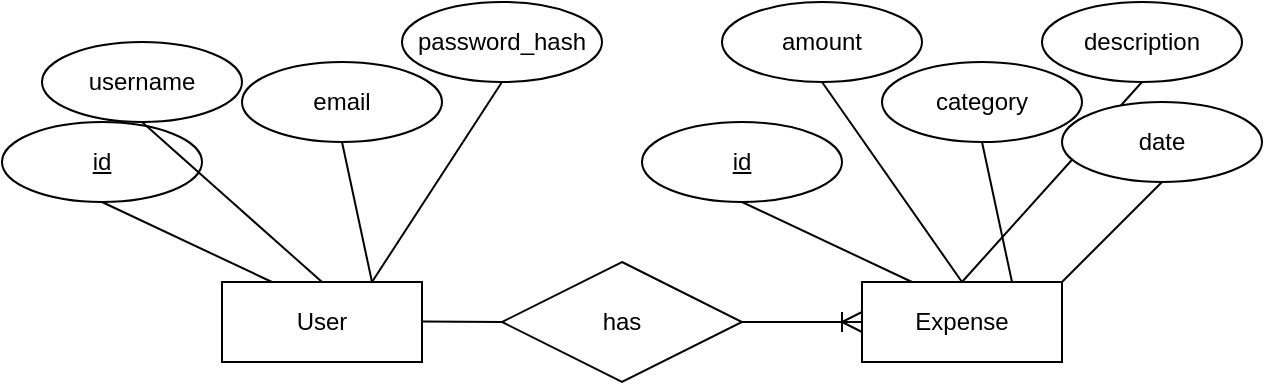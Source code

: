<mxfile version="26.2.13">
  <diagram id="R2lEEEUBdFMjLlhIrx00" name="Page-1">
    <mxGraphModel dx="481" dy="394" grid="1" gridSize="10" guides="1" tooltips="1" connect="1" arrows="1" fold="1" page="1" pageScale="1" pageWidth="850" pageHeight="1100" math="0" shadow="0" extFonts="Permanent Marker^https://fonts.googleapis.com/css?family=Permanent+Marker">
      <root>
        <mxCell id="0" />
        <mxCell id="1" parent="0" />
        <mxCell id="c4zMV3OpdQ1Y6UIjPcON-1" value="User" style="whiteSpace=wrap;html=1;align=center;" vertex="1" parent="1">
          <mxGeometry x="300" y="290" width="100" height="40" as="geometry" />
        </mxCell>
        <mxCell id="c4zMV3OpdQ1Y6UIjPcON-2" value="&lt;u&gt;id&lt;/u&gt;" style="ellipse;whiteSpace=wrap;html=1;align=center;" vertex="1" parent="1">
          <mxGeometry x="190" y="210" width="100" height="40" as="geometry" />
        </mxCell>
        <mxCell id="c4zMV3OpdQ1Y6UIjPcON-5" value="username" style="ellipse;whiteSpace=wrap;html=1;align=center;" vertex="1" parent="1">
          <mxGeometry x="210" y="170" width="100" height="40" as="geometry" />
        </mxCell>
        <mxCell id="c4zMV3OpdQ1Y6UIjPcON-7" value="" style="endArrow=none;html=1;rounded=0;fontSize=12;startSize=8;endSize=8;curved=1;exitX=0.5;exitY=1;exitDx=0;exitDy=0;entryX=0.25;entryY=0;entryDx=0;entryDy=0;" edge="1" parent="1" source="c4zMV3OpdQ1Y6UIjPcON-2" target="c4zMV3OpdQ1Y6UIjPcON-1">
          <mxGeometry relative="1" as="geometry">
            <mxPoint x="230" y="310" as="sourcePoint" />
            <mxPoint x="390" y="310" as="targetPoint" />
          </mxGeometry>
        </mxCell>
        <mxCell id="c4zMV3OpdQ1Y6UIjPcON-8" value="" style="endArrow=none;html=1;rounded=0;fontSize=12;startSize=8;endSize=8;curved=1;exitX=0.5;exitY=1;exitDx=0;exitDy=0;entryX=0.5;entryY=0;entryDx=0;entryDy=0;" edge="1" parent="1" source="c4zMV3OpdQ1Y6UIjPcON-5" target="c4zMV3OpdQ1Y6UIjPcON-1">
          <mxGeometry relative="1" as="geometry">
            <mxPoint x="320" y="270" as="sourcePoint" />
            <mxPoint x="335" y="300" as="targetPoint" />
          </mxGeometry>
        </mxCell>
        <mxCell id="c4zMV3OpdQ1Y6UIjPcON-9" value="email" style="ellipse;whiteSpace=wrap;html=1;align=center;" vertex="1" parent="1">
          <mxGeometry x="310" y="180" width="100" height="40" as="geometry" />
        </mxCell>
        <mxCell id="c4zMV3OpdQ1Y6UIjPcON-10" value="" style="endArrow=none;html=1;rounded=0;fontSize=12;startSize=8;endSize=8;curved=1;exitX=0.5;exitY=1;exitDx=0;exitDy=0;entryX=0.75;entryY=0;entryDx=0;entryDy=0;" edge="1" parent="1" source="c4zMV3OpdQ1Y6UIjPcON-9" target="c4zMV3OpdQ1Y6UIjPcON-1">
          <mxGeometry relative="1" as="geometry">
            <mxPoint x="330" y="280" as="sourcePoint" />
            <mxPoint x="360" y="300" as="targetPoint" />
          </mxGeometry>
        </mxCell>
        <mxCell id="c4zMV3OpdQ1Y6UIjPcON-11" value="password_hash" style="ellipse;whiteSpace=wrap;html=1;align=center;" vertex="1" parent="1">
          <mxGeometry x="390" y="150" width="100" height="40" as="geometry" />
        </mxCell>
        <mxCell id="c4zMV3OpdQ1Y6UIjPcON-12" value="" style="endArrow=none;html=1;rounded=0;fontSize=12;startSize=8;endSize=8;curved=1;exitX=0.5;exitY=1;exitDx=0;exitDy=0;entryX=0.75;entryY=0;entryDx=0;entryDy=0;" edge="1" parent="1" source="c4zMV3OpdQ1Y6UIjPcON-11" target="c4zMV3OpdQ1Y6UIjPcON-1">
          <mxGeometry relative="1" as="geometry">
            <mxPoint x="530" y="270" as="sourcePoint" />
            <mxPoint x="560" y="290" as="targetPoint" />
          </mxGeometry>
        </mxCell>
        <mxCell id="c4zMV3OpdQ1Y6UIjPcON-13" value="has" style="shape=rhombus;perimeter=rhombusPerimeter;whiteSpace=wrap;html=1;align=center;" vertex="1" parent="1">
          <mxGeometry x="440" y="280" width="120" height="60" as="geometry" />
        </mxCell>
        <mxCell id="c4zMV3OpdQ1Y6UIjPcON-15" value="" style="endArrow=none;html=1;rounded=0;fontSize=12;startSize=8;endSize=8;curved=1;entryX=0;entryY=0.5;entryDx=0;entryDy=0;" edge="1" parent="1" target="c4zMV3OpdQ1Y6UIjPcON-13">
          <mxGeometry relative="1" as="geometry">
            <mxPoint x="400" y="309.76" as="sourcePoint" />
            <mxPoint x="560" y="309.76" as="targetPoint" />
          </mxGeometry>
        </mxCell>
        <mxCell id="c4zMV3OpdQ1Y6UIjPcON-17" value="Expense" style="whiteSpace=wrap;html=1;align=center;" vertex="1" parent="1">
          <mxGeometry x="620" y="290" width="100" height="40" as="geometry" />
        </mxCell>
        <mxCell id="c4zMV3OpdQ1Y6UIjPcON-18" value="&lt;u&gt;id&lt;/u&gt;" style="ellipse;whiteSpace=wrap;html=1;align=center;" vertex="1" parent="1">
          <mxGeometry x="510" y="210" width="100" height="40" as="geometry" />
        </mxCell>
        <mxCell id="c4zMV3OpdQ1Y6UIjPcON-19" value="amount" style="ellipse;whiteSpace=wrap;html=1;align=center;" vertex="1" parent="1">
          <mxGeometry x="550" y="150" width="100" height="40" as="geometry" />
        </mxCell>
        <mxCell id="c4zMV3OpdQ1Y6UIjPcON-20" value="" style="endArrow=none;html=1;rounded=0;fontSize=12;startSize=8;endSize=8;curved=1;exitX=0.5;exitY=1;exitDx=0;exitDy=0;entryX=0.25;entryY=0;entryDx=0;entryDy=0;" edge="1" parent="1" source="c4zMV3OpdQ1Y6UIjPcON-18" target="c4zMV3OpdQ1Y6UIjPcON-17">
          <mxGeometry relative="1" as="geometry">
            <mxPoint x="550" y="310" as="sourcePoint" />
            <mxPoint x="710" y="310" as="targetPoint" />
          </mxGeometry>
        </mxCell>
        <mxCell id="c4zMV3OpdQ1Y6UIjPcON-21" value="" style="endArrow=none;html=1;rounded=0;fontSize=12;startSize=8;endSize=8;curved=1;exitX=0.5;exitY=1;exitDx=0;exitDy=0;entryX=0.5;entryY=0;entryDx=0;entryDy=0;" edge="1" parent="1" source="c4zMV3OpdQ1Y6UIjPcON-19" target="c4zMV3OpdQ1Y6UIjPcON-17">
          <mxGeometry relative="1" as="geometry">
            <mxPoint x="640" y="270" as="sourcePoint" />
            <mxPoint x="655" y="300" as="targetPoint" />
          </mxGeometry>
        </mxCell>
        <mxCell id="c4zMV3OpdQ1Y6UIjPcON-22" value="category" style="ellipse;whiteSpace=wrap;html=1;align=center;" vertex="1" parent="1">
          <mxGeometry x="630" y="180" width="100" height="40" as="geometry" />
        </mxCell>
        <mxCell id="c4zMV3OpdQ1Y6UIjPcON-23" value="" style="endArrow=none;html=1;rounded=0;fontSize=12;startSize=8;endSize=8;curved=1;exitX=0.5;exitY=1;exitDx=0;exitDy=0;entryX=0.75;entryY=0;entryDx=0;entryDy=0;" edge="1" parent="1" source="c4zMV3OpdQ1Y6UIjPcON-22" target="c4zMV3OpdQ1Y6UIjPcON-17">
          <mxGeometry relative="1" as="geometry">
            <mxPoint x="650" y="280" as="sourcePoint" />
            <mxPoint x="680" y="300" as="targetPoint" />
          </mxGeometry>
        </mxCell>
        <mxCell id="c4zMV3OpdQ1Y6UIjPcON-24" value="description" style="ellipse;whiteSpace=wrap;html=1;align=center;" vertex="1" parent="1">
          <mxGeometry x="710" y="150" width="100" height="40" as="geometry" />
        </mxCell>
        <mxCell id="c4zMV3OpdQ1Y6UIjPcON-25" value="" style="endArrow=none;html=1;rounded=0;fontSize=12;startSize=8;endSize=8;curved=1;exitX=0.5;exitY=1;exitDx=0;exitDy=0;entryX=0.5;entryY=0;entryDx=0;entryDy=0;" edge="1" parent="1" source="c4zMV3OpdQ1Y6UIjPcON-24" target="c4zMV3OpdQ1Y6UIjPcON-17">
          <mxGeometry relative="1" as="geometry">
            <mxPoint x="850" y="270" as="sourcePoint" />
            <mxPoint x="880" y="290" as="targetPoint" />
          </mxGeometry>
        </mxCell>
        <mxCell id="c4zMV3OpdQ1Y6UIjPcON-26" value="" style="edgeStyle=entityRelationEdgeStyle;fontSize=12;html=1;endArrow=ERoneToMany;rounded=0;startSize=8;endSize=8;curved=1;exitX=1;exitY=0.5;exitDx=0;exitDy=0;entryX=0;entryY=0.5;entryDx=0;entryDy=0;" edge="1" parent="1" source="c4zMV3OpdQ1Y6UIjPcON-13" target="c4zMV3OpdQ1Y6UIjPcON-17">
          <mxGeometry width="100" height="100" relative="1" as="geometry">
            <mxPoint x="640.0" y="400" as="sourcePoint" />
            <mxPoint x="590" y="320" as="targetPoint" />
          </mxGeometry>
        </mxCell>
        <mxCell id="c4zMV3OpdQ1Y6UIjPcON-27" value="date" style="ellipse;whiteSpace=wrap;html=1;align=center;" vertex="1" parent="1">
          <mxGeometry x="720" y="200" width="100" height="40" as="geometry" />
        </mxCell>
        <mxCell id="c4zMV3OpdQ1Y6UIjPcON-28" value="" style="endArrow=none;html=1;rounded=0;fontSize=12;startSize=8;endSize=8;curved=1;exitX=0.5;exitY=1;exitDx=0;exitDy=0;entryX=1;entryY=0;entryDx=0;entryDy=0;" edge="1" parent="1" source="c4zMV3OpdQ1Y6UIjPcON-27" target="c4zMV3OpdQ1Y6UIjPcON-17">
          <mxGeometry relative="1" as="geometry">
            <mxPoint x="750" y="300" as="sourcePoint" />
            <mxPoint x="795" y="310" as="targetPoint" />
          </mxGeometry>
        </mxCell>
      </root>
    </mxGraphModel>
  </diagram>
</mxfile>

